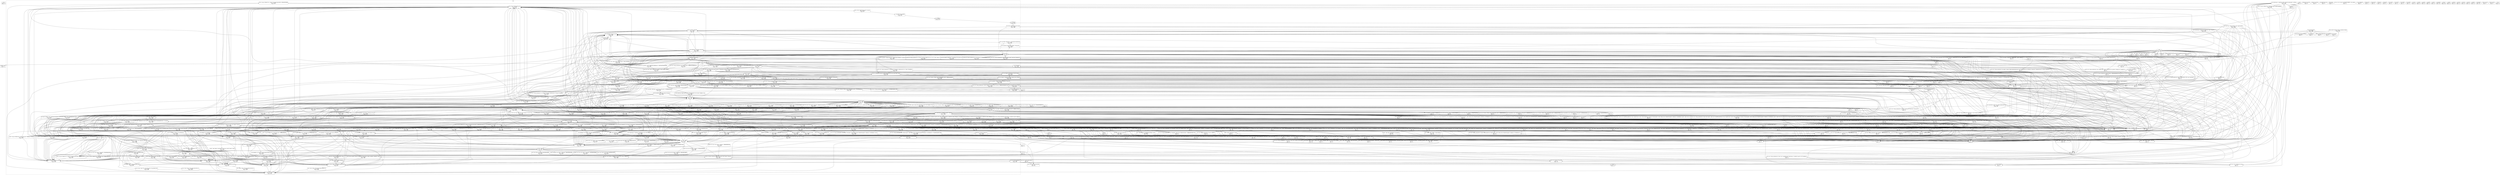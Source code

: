 digraph {
    node [fontname=monospace shape=box]
    0 [label="_init\nmax >= 0\nlocal = ?"]
    1 [label="alloc::raw_vec::RawVec<T,A>::reserve::do_reserve_and_handle::h394cb02fdf32d030\nmax >= 11408\nlocal = 72"]
    2 [label="alloc::raw_vec::RawVec<T,A>::reserve::do_reserve_and_handle::hd7f20f9375ff216d\nmax >= 11408\nlocal = 72"]
    3 [label="alloc::alloc::handle_alloc_error\nmax >= 11408\nlocal = 8"]
    4 [label="alloc::vec::Vec<T,A>::remove::assert_failed\nmax >= 11408\nlocal = 104"]
    5 [label="core::slice::<impl [T]>::copy_from_slice::len_mismatch_fail\nmax >= 11408\nlocal = 104"]
    6 [label="core::str::slice_error_fail\nmax >= 11408\nlocal = 8"]
    7 [label="core::option::expect_failed\nmax >= 11408\nlocal = 8"]
    8 [label="core::str::traits::str_index_overflow_fail\nmax >= 11408\nlocal = 56"]
    9 [label="core::slice::index::slice_start_index_len_fail\nmax >= 11408\nlocal = 8"]
    10 [label="core::panicking::panic_fmt\nmax >= 11408\nlocal = 40"]
    11 [label="core::panicking::panic\nmax >= 11408\nlocal = 72"]
    12 [label="core::panicking::panic_bounds_check\nmax >= 11408\nlocal = 104"]
    13 [label="core::panicking::panic_no_unwind\nmax >= 11408\nlocal = 88"]
    14 [label="core::result::unwrap_failed\nmax >= 11408\nlocal = 120"]
    15 [label="core::slice::index::slice_end_index_len_fail\nmax >= 11408\nlocal = 8"]
    16 [label="core::slice::index::slice_index_order_fail\nmax >= 11408\nlocal = 8"]
    17 [label="alloc::raw_vec::RawVec<T,A>::reserve::do_reserve_and_handle::h223ccd6844a1305a\nmax >= 11408\nlocal = 56"]
    18 [label="alloc::raw_vec::RawVec<T,A>::reserve::do_reserve_and_handle::h3585b25d42bc2d52\nmax >= 11408\nlocal = 72"]
    19 [label="alloc::raw_vec::RawVec<T,A>::reserve::do_reserve_and_handle::h409075affd509ffc\nmax >= 11408\nlocal = 72"]
    20 [label="core::slice::sort::heapsort\nmax >= 11408\nlocal = 24"]
    21 [label="core::slice::sort::break_patterns\nmax >= 11408\nlocal = 40"]
    22 [label="core::slice::sort::partial_insertion_sort\nmax >= 11408\nlocal = 72"]
    23 [label="std::sync::once::Once::call_inner\nmax >= 11408\nlocal = 152"]
    24 [label="std::panicking::try::cleanup\nmax >= 11408\nlocal = 24"]
    25 [label="std::process::abort\nmax >= 16\nlocal = 8"]
    26 [label="core::panicking::assert_failed::h5e0bb9ddde4cf738\nmax >= 11408\nlocal = 88"]
    27 [label="core::panicking::assert_failed::he999ef94c35d0487\nmax >= 11408\nlocal = 88"]
    28 [label="std::thread::ThreadId::new::exhausted\nmax >= 11408\nlocal = 56"]
    29 [label="std::sys::unix::locks::futex_mutex::Mutex::lock_contended\nmax >= 11408\nlocal = 40"]
    30 [label="std::sys::unix::locks::futex_rwlock::RwLock::read_contended\nmax >= 11408\nlocal = 72"]
    31 [label="std::sys::unix::locks::futex_rwlock::RwLock::wake_writer_or_readers\nmax >= 11408\nlocal = 8"]
    32 [label="_start\nmax >= 0\nlocal = ?"]
    33 [label="deregister_tm_clones\nmax >= 0\nlocal = ?"]
    34 [label="register_tm_clones\nmax >= 0\nlocal = ?"]
    35 [label="__do_global_dtors_aux\nmax >= 0\nlocal = ?"]
    36 [label="frame_dummy\nmax >= 0\nlocal = ?"]
    37 [label="std::sys_common::backtrace::__rust_begin_short_backtrace\nmax >= 11408\nlocal = 8"]
    38 [label="example::main\nmax = 0\nlocal = 0"]
    39 [label="main\nmax >= 11768\nlocal = 360"]
    40 [label="__rust_alloc\nmax >= 8\nlocal = 8"]
    41 [label="__rust_alloc_error_handler\nmax >= 11408\nlocal = 8"]
    42 [label="addr2line::path_push\nmax >= 11408\nlocal = 56"]
    43 [label="alloc::raw_vec::RawVec<T,A>::reserve_for_push::h59380e1b777fd9e0\nmax >= 11408\nlocal = 72"]
    44 [label="alloc::raw_vec::finish_grow::hbfeac41e8d12ce74\nmax >= 56\nlocal = 56"]
    45 [label="alloc::raw_vec::capacity_overflow\nmax >= 11408\nlocal = 56"]
    46 [label="alloc::raw_vec::finish_grow::h984b1a10430635f8\nmax >= 56\nlocal = 56"]
    47 [label="alloc::raw_vec::RawVec<T,A>::reserve_for_push::h1b2c0498b9b4b2fc\nmax >= 11408\nlocal = 72"]
    48 [label="alloc::raw_vec::RawVec<T,A>::shrink_to_fit\nmax >= 11408\nlocal = 72"]
    49 [label="<&[u8] as alloc::ffi::c_str::CString::new::SpecNewImpl>::spec_new_impl\nmax >= 11408\nlocal = 152"]
    50 [label="alloc::alloc::handle_alloc_error::rt_error\nmax >= 11408\nlocal = 8"]
    51 [label="__rg_oom\nmax >= 11408\nlocal = 8"]
    52 [label="alloc::string::String::from_utf8_lossy\nmax >= 11408\nlocal = 152"]
    53 [label="core::fmt::num::<impl core::fmt::LowerHex for u64>::fmt\nmax >= 11408\nlocal = 136"]
    54 [label="core::unicode::unicode_data::grapheme_extend::lookup\nmax >= 11408\nlocal = 8"]
    55 [label="<core::cell::BorrowMutError as core::fmt::Debug>::fmt\nmax >= 11408\nlocal = 0"]
    56 [label="core::str::slice_error_fail_rt\nmax >= 11408\nlocal = 216"]
    57 [label="<core::str::error::Utf8Error as core::fmt::Debug>::fmt\nmax >= 11408\nlocal = 40"]
    58 [label="<core::fmt::builders::PadAdapter as core::fmt::Write>::write_str\nmax >= 11408\nlocal = 168"]
    59 [label="core::fmt::builders::DebugStruct::field\nmax >= 11408\nlocal = 168"]
    60 [label="core::fmt::builders::DebugTuple::field\nmax >= 11408\nlocal = 152"]
    61 [label="core::fmt::builders::DebugList::entry\nmax >= 11408\nlocal = 152"]
    62 [label="core::fmt::Write::write_char::h2a73376b47d56f86\nmax >= 11408\nlocal = 8"]
    63 [label="core::fmt::Write::write_fmt::h1c93a218a75be6d7\nmax >= 11408\nlocal = 72"]
    64 [label="<&mut W as core::fmt::Write>::write_str::hf9a78e7c73666ee4\nmax >= 11408\nlocal = 0"]
    65 [label="<&mut W as core::fmt::Write>::write_char::h8ebc2b57b51c3ffd\nmax >= 11408\nlocal = 8"]
    66 [label="<&mut W as core::fmt::Write>::write_fmt::h8bfde646519fecaf\nmax >= 11408\nlocal = 72"]
    67 [label="core::str::converts::from_utf8\nmax = 24\nlocal = 24"]
    68 [label="<T as core::any::Any>::type_id::h2424ca1c1d8ac0a7\nmax = 0\nlocal = 0"]
    69 [label="<core::panic::panic_info::PanicInfo as core::fmt::Display>::fmt\nmax >= 11408\nlocal = 152"]
    70 [label="core::str::count::do_count_chars\nmax = 48\nlocal = 48"]
    71 [label="core::panicking::panic_str\nmax >= 11408\nlocal = 24"]
    72 [label="core::panicking::panic_display\nmax >= 11408\nlocal = 72"]
    73 [label="<core::num::error::ParseIntError as core::fmt::Debug>::fmt\nmax >= 11408\nlocal = 40"]
    74 [label="<&T as core::fmt::Debug>::fmt::h6d11a6c9f592c542\nmax >= 11408\nlocal = 0"]
    75 [label="<&T as core::fmt::Debug>::fmt::hbd1e613a1b739118\nmax >= 11408\nlocal = 56"]
    76 [label="core::slice::memchr::memchr_aligned\nmax >= 11408\nlocal = 24"]
    77 [label="core::fmt::num::imp::<impl core::fmt::Display for i32>::fmt\nmax >= 11408\nlocal = 56"]
    78 [label="core::fmt::num::imp::<impl core::fmt::Display for u32>::fmt\nmax >= 11408\nlocal = 40"]
    79 [label="core::fmt::num::imp::<impl core::fmt::Display for u64>::fmt\nmax >= 11408\nlocal = 40"]
    80 [label="core::fmt::num::imp::<impl core::fmt::Display for usize>::fmt\nmax >= 11408\nlocal = 40"]
    81 [label="<core::ops::range::Range<Idx> as core::fmt::Debug>::fmt\nmax >= 11408\nlocal = 152"]
    82 [label="core::slice::index::slice_start_index_len_fail_rt\nmax >= 11408\nlocal = 104"]
    83 [label="core::panicking::assert_failed_inner\nmax >= 11408\nlocal = 216"]
    84 [label="core::slice::index::slice_end_index_len_fail_rt\nmax >= 11408\nlocal = 104"]
    85 [label="core::slice::index::slice_index_order_fail_rt\nmax >= 11408\nlocal = 104"]
    86 [label="core::str::pattern::StrSearcher::new\nmax >= 11408\nlocal = 72"]
    87 [label="core::ops::function::FnOnce::call_once::h921e92af13b04d73\nmax = 0\nlocal = 0"]
    88 [label="core::fmt::write\nmax >= 11408\nlocal = 120"]
    89 [label="<core::fmt::Arguments as core::fmt::Display>::fmt\nmax >= 11408\nlocal = 56"]
    90 [label="core::fmt::Formatter::pad_integral\nmax >= 11408\nlocal = 88"]
    91 [label="core::fmt::Formatter::pad_integral::write_prefix\nmax >= 11408\nlocal = 40"]
    92 [label="core::fmt::Formatter::pad\nmax >= 11408\nlocal = 72"]
    93 [label="<&T as core::fmt::Debug>::fmt::he210668897342cb2\nmax >= 11408\nlocal = 0"]
    94 [label="<str as core::fmt::Debug>::fmt\nmax >= 11408\nlocal = 120"]
    95 [label="<char as core::fmt::Debug>::fmt\nmax >= 11408\nlocal = 56"]
    96 [label="<char as core::fmt::Display>::fmt\nmax >= 11408\nlocal = 8"]
    97 [label="<core::fmt::Error as core::fmt::Debug>::fmt\nmax >= 11408\nlocal = 0"]
    98 [label="<&T as core::fmt::Debug>::fmt::h723e1521794f4eea\nmax >= 11408\nlocal = 136"]
    99 [label="<&T as core::fmt::Display>::fmt::h07a2e0199bfdf1f3\nmax >= 11408\nlocal = 56"]
    100 [label="<&T as core::fmt::Display>::fmt::h70c4d75ef304ba83\nmax >= 11408\nlocal = 0"]
    101 [label="<core::str::lossy::Utf8Chunks as core::iter::traits::iterator::Iterator>::next\nmax = 16\nlocal = 16"]
    102 [label="core::unicode::printable::is_printable\nmax >= 11408\nlocal = 8"]
    103 [label="core::unicode::printable::check\nmax >= 11408\nlocal = 24"]
    104 [label="core::ptr::drop_in_place<gimli::read::abbrev::Abbreviation>\nmax >= 0\nlocal = 0"]
    105 [label="gimli::read::unit::allow_section_offset\nmax = 0\nlocal = 0"]
    106 [label="core::ptr::drop_in_place<alloc::collections::btree::mem::replace::PanicGuard>\nmax = 0\nlocal = 0"]
    107 [label="core::ptr::drop_in_place<alloc::boxed::Box<alloc::collections::btree::node::LeafNode<u64,gimli::read::abbrev::Abbreviation>>>\nmax >= 0\nlocal = 0"]
    108 [label="core::ptr::drop_in_place<(u64,gimli::read::abbrev::Abbreviation)>\nmax >= 0\nlocal = 0"]
    109 [label="alloc::raw_vec::RawVec<T,A>::reserve_for_push::h19a57eef69d9fa50\nmax >= 11408\nlocal = 72"]
    110 [label="<gimli::read::abbrev::Attributes as core::ops::deref::Deref>::deref\nmax >= 11408\nlocal = 8"]
    111 [label="miniz_oxide::inflate::core::decompress\nmax >= 11408\nlocal = 280"]
    112 [label="miniz_oxide::inflate::core::apply_match\nmax >= 11408\nlocal = 8"]
    113 [label="miniz_oxide::inflate::core::transfer\nmax >= 11408\nlocal = 24"]
    114 [label="miniz_oxide::inflate::core::init_tree\nmax >= 11408\nlocal = 264"]
    115 [label="panic_unwind::real_imp::panic::exception_cleanup\nmax >= 11416\nlocal = 8"]
    116 [label="core::ptr::drop_in_place<panic_unwind::real_imp::Exception>\nmax >= 11408\nlocal = 24"]
    117 [label="core::ptr::drop_in_place<alloc::boxed::Box<panic_unwind::real_imp::Exception>>\nmax >= 11408\nlocal = 24"]
    118 [label="alloc::alloc::box_free\nmax >= 0\nlocal = 0"]
    119 [label="rustc_demangle::v0::Printer::print_path\nmax >= 11408\nlocal = 152"]
    120 [label="rustc_demangle::v0::Printer::print_backref::hbb046a03bead0012\nmax >= 11408\nlocal = 56"]
    121 [label="rustc_demangle::v0::Printer::print_sep_list::hcbffbb686e76c091\nmax >= 11408\nlocal = 40"]
    122 [label="rustc_demangle::v0::Parser::integer_62\nmax = 8\nlocal = 8"]
    123 [label="rustc_demangle::v0::Printer::skipping_printing\nmax >= 11408\nlocal = 24"]
    124 [label="rustc_demangle::v0::Printer::print_type\nmax >= 11408\nlocal = 56"]
    125 [label="rustc_demangle::v0::Parser::namespace\nmax = 0\nlocal = 0"]
    126 [label="rustc_demangle::v0::Parser::disambiguator\nmax = 32\nlocal = 24"]
    127 [label="rustc_demangle::v0::Parser::ident\nmax >= 11408\nlocal = 8"]
    128 [label="<rustc_demangle::v0::Ident as core::fmt::Display>::fmt\nmax >= 11408\nlocal = 632"]
    129 [label="rustc_demangle::v0::Printer::in_binder::hcddcafea44215b64\nmax >= 11408\nlocal = 56"]
    130 [label="rustc_demangle::v0::Printer::print_backref::h5f49caf4b278f3c7\nmax >= 11408\nlocal = 56"]
    131 [label="rustc_demangle::v0::Printer::in_binder::h2a3740505ecf9bff\nmax >= 11408\nlocal = 56"]
    132 [label="rustc_demangle::v0::Printer::eat\nmax = 0\nlocal = 0"]
    133 [label="rustc_demangle::v0::Printer::print_lifetime_from_index\nmax >= 11408\nlocal = 88"]
    134 [label="rustc_demangle::v0::Printer::print_sep_list::hdc5e531cda639f23\nmax >= 11408\nlocal = 40"]
    135 [label="rustc_demangle::v0::Printer::print_const\nmax >= 11408\nlocal = 56"]
    136 [label="rustc_demangle::v0::Printer::print_const_uint\nmax >= 11408\nlocal = 88"]
    137 [label="rustc_demangle::v0::Printer::print_backref::hf1b765b612483f48\nmax >= 11408\nlocal = 56"]
    138 [label="rustc_demangle::v0::Parser::next\nmax = 0\nlocal = 0"]
    139 [label="rustc_demangle::v0::Printer::print_sep_list::hdc8deeb03a945e73\nmax >= 11408\nlocal = 120"]
    140 [label="rustc_demangle::v0::Printer::print_sep_list::hb66dfadbf5f2741f\nmax >= 11408\nlocal = 40"]
    141 [label="rustc_demangle::v0::Printer::print_sep_list::h06abe7e90aafa25c\nmax >= 11408\nlocal = 40"]
    142 [label="rustc_demangle::v0::Printer::print_const_str_literal\nmax >= 11408\nlocal = 120"]
    143 [label="rustc_demangle::v0::Parser::hex_nibbles\nmax >= 11408\nlocal = 8"]
    144 [label="rustc_demangle::v0::HexNibbles::try_parse_uint\nmax >= 11408\nlocal = 232"]
    145 [label="rustc_demangle::v0::Printer::print_quoted_escaped_chars\nmax >= 11408\nlocal = 72"]
    146 [label="<core::iter::sources::from_fn::FromFn<F> as core::iter::traits::iterator::Iterator>::next\nmax >= 11408\nlocal = 168"]
    147 [label="core::str::count::count_chars\nmax = 48\nlocal = 0"]
    148 [label="rustc_demangle::v0::Printer::print_dyn_trait\nmax >= 11408\nlocal = 120"]
    149 [label="rustc_demangle::v0::Printer::print_path_maybe_open_generics\nmax >= 11408\nlocal = 72"]
    150 [label="rustc_demangle::v0::Printer::print_generic_arg\nmax >= 11408\nlocal = 40"]
    151 [label="rustc_demangle::v0::Printer::print_type::{{closure}}\nmax >= 11408\nlocal = 200"]
    152 [label="core::str::iter::SplitInternal<P>::next\nmax >= 11408\nlocal = 72"]
    153 [label="<() as core::fmt::Debug>::fmt\nmax >= 11408\nlocal = 0"]
    154 [label="<&T as core::fmt::Display>::fmt::h6c9ffb68c845066c\nmax >= 11408\nlocal = 168"]
    155 [label="<rustc_demangle::SizeLimitExhausted as core::fmt::Debug>::fmt\nmax >= 11408\nlocal = 0"]
    156 [label="<&mut W as core::fmt::Write>::write_str::hf2728d6eb71fc02a\nmax >= 11408\nlocal = 0"]
    157 [label="<&mut W as core::fmt::Write>::write_char::hed94c469c22db8f3\nmax >= 11408\nlocal = 8"]
    158 [label="<&mut W as core::fmt::Write>::write_fmt::hb9c70fc3c5cb20ba\nmax >= 11408\nlocal = 72"]
    159 [label="<&mut T as core::fmt::Debug>::fmt\nmax >= 11408\nlocal = 72"]
    160 [label="alloc::raw_vec::RawVec<T,A>::allocate_in\nmax >= 11408\nlocal = 24"]
    161 [label="alloc::raw_vec::finish_grow::h64c1945bcc394a1d\nmax >= 56\nlocal = 56"]
    162 [label="alloc::raw_vec::RawVec<T,A>::reserve_for_push::h00c99c7f6168b81b\nmax >= 11408\nlocal = 72"]
    163 [label="alloc::raw_vec::RawVec<T,A>::reserve_for_push::h037b07d690cc3a45\nmax >= 11408\nlocal = 72"]
    164 [label="alloc::raw_vec::RawVec<T,A>::reserve_for_push::h10a66f993fb8b350\nmax >= 11408\nlocal = 72"]
    165 [label="alloc::raw_vec::RawVec<T,A>::reserve_for_push::h25fb30738b90b7fc\nmax >= 11408\nlocal = 72"]
    166 [label="alloc::raw_vec::RawVec<T,A>::reserve_for_push::h3fe83ec05e38229e\nmax >= 11408\nlocal = 72"]
    167 [label="alloc::raw_vec::RawVec<T,A>::reserve_for_push::h4bfa153422fa7061\nmax >= 11408\nlocal = 72"]
    168 [label="alloc::raw_vec::RawVec<T,A>::reserve_for_push::h6119ff5902ebe31e\nmax >= 11408\nlocal = 72"]
    169 [label="alloc::raw_vec::RawVec<T,A>::reserve_for_push::h73fc64c7c51b81d4\nmax >= 11408\nlocal = 72"]
    170 [label="alloc::raw_vec::RawVec<T,A>::reserve_for_push::h77b1309dc4c20f97\nmax >= 11408\nlocal = 72"]
    171 [label="alloc::raw_vec::RawVec<T,A>::reserve_for_push::h8aa8acaced7ce571\nmax >= 11408\nlocal = 72"]
    172 [label="alloc::raw_vec::RawVec<T,A>::reserve_for_push::h90ebf514e8398b7b\nmax >= 11480\nlocal = 72"]
    173 [label="<&T as core::fmt::Debug>::fmt::h81962afa8022abec\nmax >= 11408\nlocal = 0"]
    174 [label="<&T as core::fmt::Display>::fmt::hcc2f25a3c5134d86\nmax >= 11408\nlocal = 104"]
    175 [label="std::io::stdio::cleanup\nmax >= 11408\nlocal = 72"]
    176 [label="core::ptr::drop_in_place<std::sys_common::remutex::ReentrantMutexGuard<core::cell::RefCell<std::io::buffered::linewriter::LineWriter<std::io::stdio::StdoutRaw>>>>\nmax >= 0\nlocal = 0"]
    177 [label="core::ptr::drop_in_place<std::io::buffered::linewriter::LineWriter<std::io::stdio::StdoutRaw>>\nmax >= 11408\nlocal = 24"]
    178 [label="std::sys_common::thread_local_dtor::register_dtor_fallback\nmax >= 11408\nlocal = 24"]
    179 [label="std::sys_common::thread_local_dtor::register_dtor_fallback::run_dtors\nmax >= 11408\nlocal = 56"]
    180 [label="std::personality::dwarf::eh::read_encoded_pointer\nmax >= 11448\nlocal = 40"]
    181 [label="std::sys::unix::os_str::Slice::to_owned\nmax >= 11408\nlocal = 56"]
    182 [label="std::backtrace_rs::symbolize::gimli::stash::Stash::allocate\nmax >= 11408\nlocal = 56"]
    183 [label="<&T as core::fmt::Debug>::fmt::h2411b1534a352be8\nmax >= 11408\nlocal = 136"]
    184 [label="<&T as core::fmt::Debug>::fmt::h26e4735838ea4478\nmax >= 11408\nlocal = 136"]
    185 [label="<&T as core::fmt::Debug>::fmt::h4e0da01c046c7627\nmax >= 11408\nlocal = 0"]
    186 [label="<&T as core::fmt::Debug>::fmt::hcdd9dc82511c43ff\nmax >= 11408\nlocal = 0"]
    187 [label="<&T as core::fmt::Display>::fmt::hd43db684490960b4\nmax >= 11408\nlocal = 0"]
    188 [label="gimli::read::aranges::DebugAranges<R>::header\nmax = 144\nlocal = 24"]
    189 [label="gimli::read::aranges::ArangeHeader<R,Offset>::parse\nmax = 120\nlocal = 88"]
    190 [label="gimli::read::aranges::ArangeEntryIter<R>::next\nmax = 104\nlocal = 88"]
    191 [label="std::path::Components::as_path\nmax >= 11408\nlocal = 200"]
    192 [label="std::path::Components::include_cur_dir\nmax >= 11408\nlocal = 8"]
    193 [label="std::path::Components::parse_next_component_back\nmax >= 11408\nlocal = 40"]
    194 [label="<std::path::Components as core::iter::traits::iterator::Iterator>::next\nmax >= 11408\nlocal = 72"]
    195 [label="<std::path::Components as core::iter::traits::double_ended::DoubleEndedIterator>::next_back\nmax >= 11408\nlocal = 216"]
    196 [label="std::path::PathBuf::push::h31f8c94c67a0c8a8\nmax >= 11408\nlocal = 8"]
    197 [label="std::path::PathBuf::push::ha9aa88dd36410cc1\nmax >= 11408\nlocal = 8"]
    198 [label="std::path::PathBuf::push::hacd5922125d3d082\nmax >= 11408\nlocal = 40"]
    199 [label="std::path::Path::parent\nmax >= 11408\nlocal = 120"]
    200 [label="std::path::Path::_strip_prefix\nmax >= 11408\nlocal = 392"]
    201 [label="std::path::Path::is_file\nmax >= 11408\nlocal = 200"]
    202 [label="alloc::alloc::box_free::h22fc00b9551bb530.1181\nmax >= 0\nlocal = 0"]
    203 [label="std::path::Path::is_dir\nmax >= 11408\nlocal = 200"]
    204 [label="<std::path::StripPrefixError as core::fmt::Debug>::fmt\nmax >= 11408\nlocal = 56"]
    205 [label="<T as core::any::Any>::type_id::hff8105ff9432f9a9\nmax = 0\nlocal = 0"]
    206 [label="<*mut T as core::fmt::Debug>::fmt\nmax >= 11408\nlocal = 168"]
    207 [label="core::iter::traits::iterator::Iterator::eq\nmax >= 11408\nlocal = 328"]
    208 [label="core::slice::sort::recurse\nmax >= 11408\nlocal = 456"]
    209 [label="core::ptr::drop_in_place<core::slice::sort::CopyOnDrop<std::backtrace_rs::symbolize::gimli::elf::ParsedSym>>\nmax = 0\nlocal = 0"]
    210 [label="alloc::sync::Arc<T>::drop_slow::h4e67d44110e84771\nmax >= 0\nlocal = 0"]
    211 [label="alloc::sync::Arc<T>::drop_slow::h6d045d3a1e007a93\nmax >= 8\nlocal = 8"]
    212 [label="alloc::sync::Arc<T>::drop_slow::ha3a773a8d5e04e9b\nmax >= 8\nlocal = 8"]
    213 [label="alloc::sync::Arc<T>::drop_slow::hf3b6ece6c0d921c5\nmax >= 8\nlocal = 8"]
    214 [label="core::ptr::drop_in_place<gimli::read::abbrev::Attributes>\nmax >= 0\nlocal = 0"]
    215 [label="core::ptr::drop_in_place<gimli::read::abbrev::Abbreviations>\nmax >= 11408\nlocal = 40"]
    216 [label="core::ops::function::FnOnce::call_once{{vtable.shim}}::hfcece74da4718798\nmax >= 11408\nlocal = 0"]
    217 [label="std::sys_common::backtrace::_print_fmt::{{closure}}::h0d8555c7270b4370\nmax >= 11408\nlocal = 184"]
    218 [label="core::ptr::drop_in_place<std::backtrace_rs::print::BacktraceFrameFmt>\nmax = 0\nlocal = 0"]
    219 [label="core::ptr::drop_in_place<alloc::vec::Vec<addr2line::UnitRange>>\nmax >= 0\nlocal = 0"]
    220 [label="core::ptr::drop_in_place<alloc::vec::Vec<addr2line::LineSequence>>\nmax >= 40\nlocal = 40"]
    221 [label="core::ptr::drop_in_place<alloc::vec::Vec<(gimli::common::DebugInfoOffset,gimli::common::DebugArangesOffset)>>\nmax >= 0\nlocal = 0"]
    222 [label="core::option::Option<&T>::cloned\nmax = 0\nlocal = 0"]
    223 [label="<std::thread::local::AccessError as core::fmt::Debug>::fmt\nmax >= 11408\nlocal = 0"]
    224 [label="core::ptr::drop_in_place<core::cell::RefMut<core::option::Option<std::sys_common::thread_info::ThreadInfo>>>\nmax = 0\nlocal = 0"]
    225 [label="core::ptr::drop_in_place<std::thread::Thread>::h02dbacbbd5d41b0b.1233\nmax >= 8\nlocal = 0"]
    226 [label="core::ptr::drop_in_place<std::sys_common::thread_info::set::{{closure}}>\nmax >= 8\nlocal = 0"]
    227 [label="core::ptr::drop_in_place<std::io::error::Error>::h3f4608bbf482ab18.1235\nmax >= 11408\nlocal = 24"]
    228 [label="std::alloc::default_alloc_error_hook\nmax >= 11408\nlocal = 104"]
    229 [label="rust_oom\nmax >= 11408\nlocal = 8"]
    230 [label="std::sys_common::backtrace::_print_fmt::{{closure}}::{{closure}}\nmax >= 11408\nlocal = 232"]
    231 [label="core::str::pattern::Pattern::is_contained_in\nmax >= 11408\nlocal = 184"]
    232 [label="std::backtrace_rs::symbolize::SymbolName::new\nmax >= 11408\nlocal = 216"]
    233 [label="std::sys::unix::stack_overflow::imp::signal_handler\nmax >= 11664\nlocal = 248"]
    234 [label="core::ptr::drop_in_place<core::result::Result<(),std::io::error::Error>>::h8830e14c61b19a55.1270\nmax >= 11408\nlocal = 24"]
    235 [label="<std::backtrace_rs::symbolize::SymbolName as core::fmt::Display>::fmt\nmax >= 11408\nlocal = 152"]
    236 [label="gimli::read::rnglists::RangeLists<R>::get_offset\nmax = 80\nlocal = 56"]
    237 [label="gimli::read::rnglists::RngListIter<R>::next\nmax = 144\nlocal = 104"]
    238 [label="core::ptr::drop_in_place<std::sys_common::rwlock::StaticRwLockReadGuard>\nmax >= 11408\nlocal = 0"]
    239 [label="std::env::_var_os\nmax >= 11408\nlocal = 88"]
    240 [label="core::ptr::drop_in_place<alloc::ffi::c_str::CString>\nmax >= 0\nlocal = 0"]
    241 [label="core::ptr::drop_in_place<std::sync::once::Waiter>\nmax >= 8\nlocal = 0"]
    242 [label="core::ptr::drop_in_place<std::sync::once::WaiterQueue>\nmax >= 11408\nlocal = 0"]
    243 [label="<std::sync::once::WaiterQueue as core::ops::drop::Drop>::drop\nmax >= 11408\nlocal = 88"]
    244 [label="core::ops::function::FnOnce::call_once{{vtable.shim}}::hb8b9cb6c299d3f14\nmax >= 11408\nlocal = 40"]
    245 [label="std::sync::once::Once::call_once::{{closure}}\nmax >= 11408\nlocal = 40"]
    246 [label="core::ops::function::FnOnce::call_once{{vtable.shim}}::hfaf1b9aedee9d68f\nmax >= 11408\nlocal = 8"]
    247 [label="std::sync::once::Once::call_once_force::{{closure}}\nmax >= 11408\nlocal = 8"]
    248 [label="std::sys::unix::fs::try_statx\nmax >= 296\nlocal = 296"]
    249 [label="std::sys::unix::os::error_string\nmax >= 11408\nlocal = 232"]
    250 [label="std::backtrace_rs::backtrace::libunwind::trace::trace_fn\nmax >= 11448\nlocal = 40"]
    251 [label="<&T as core::fmt::Debug>::fmt::h42b1974a0260060f\nmax >= 11408\nlocal = 0"]
    252 [label="<std::io::error::ErrorKind as core::fmt::Debug>::fmt\nmax >= 11408\nlocal = 0"]
    253 [label="gimli::read::dwarf::Dwarf<R>::attr_string\nmax = 80\nlocal = 56"]
    254 [label="core::ptr::drop_in_place<alloc::sync::ArcInner<gimli::read::dwarf::Dwarf<gimli::read::endian_slice::EndianSlice<gimli::endianity::LittleEndian>>>>\nmax >= 8\nlocal = 0"]
    255 [label="object::read::util::StringTable<R>::get\nmax = 0\nlocal = 0"]
    256 [label="addr2line::ResUnit<R>::render_file\nmax >= 11408\nlocal = 168"]
    257 [label="core::ptr::drop_in_place<alloc::borrow::Cow<str>>\nmax >= 0\nlocal = 0"]
    258 [label="addr2line::ResDwarf<R>::parse\nmax >= 11408\nlocal = 3608"]
    259 [label="core::ptr::drop_in_place<alloc::raw_vec::RawVec<addr2line::ResUnit<gimli::read::endian_slice::EndianSlice<gimli::endianity::LittleEndian>>>>\nmax >= 0\nlocal = 0"]
    260 [label="core::ptr::drop_in_place<core::option::Option<gimli::read::line::IncompleteLineProgram<gimli::read::endian_slice::EndianSlice<gimli::endianity::LittleEndian>,usize>>>\nmax >= 8\nlocal = 8"]
    261 [label="core::ptr::drop_in_place<gimli::read::dwarf::Unit<gimli::read::endian_slice::EndianSlice<gimli::endianity::LittleEndian>,usize>>\nmax >= 11408\nlocal = 40"]
    262 [label="core::ptr::drop_in_place<addr2line::lazy::LazyCell<core::result::Result<addr2line::Lines,gimli::read::Error>>>\nmax >= 40\nlocal = 40"]
    263 [label="core::ptr::drop_in_place<addr2line::ResUnit<gimli::read::endian_slice::EndianSlice<gimli::endianity::LittleEndian>>>\nmax >= 11408\nlocal = 24"]
    264 [label="core::ptr::drop_in_place<alloc::vec::Vec<addr2line::ResUnit<gimli::read::endian_slice::EndianSlice<gimli::endianity::LittleEndian>>>>\nmax >= 11408\nlocal = 40"]
    265 [label="core::ptr::drop_in_place<alloc::sync::Arc<gimli::read::dwarf::Dwarf<gimli::read::endian_slice::EndianSlice<gimli::endianity::LittleEndian>>>>\nmax >= 8\nlocal = 0"]
    266 [label="core::ptr::drop_in_place<addr2line::lazy::LazyCell<core::result::Result<addr2line::function::Functions<gimli::read::endian_slice::EndianSlice<gimli::endianity::LittleEndian>>,gimli::read::Error>>>\nmax >= 40\nlocal = 40"]
    267 [label="std::io::Write::write_fmt\nmax >= 11408\nlocal = 88"]
    268 [label="core::ptr::drop_in_place<std::io::Write::write_fmt::Adapter<std::sys::unix::stdio::Stderr>>\nmax >= 11408\nlocal = 24"]
    269 [label="core::ops::function::FnOnce::call_once::h9b07106785b02cdd\nmax >= 11408\nlocal = 8"]
    270 [label="std::rt::lang_start_internal::{{closure}}::h717e84234b5f4e1d\nmax >= 11408\nlocal = 120"]
    271 [label="std::rt::lang_start_internal::{{closure}}::h87fd4c18cc1bc773\nmax >= 11408\nlocal = 120"]
    272 [label="<std::io::error::Error as core::fmt::Debug>::fmt\nmax >= 11408\nlocal = 72"]
    273 [label="<std::io::error::Error as core::fmt::Display>::fmt\nmax >= 11408\nlocal = 136"]
    274 [label="<alloc::string::String as core::fmt::Display>::fmt\nmax >= 11408\nlocal = 0"]
    275 [label="std::io::Write::write_all\nmax >= 11408\nlocal = 56"]
    276 [label="std::backtrace_rs::symbolize::gimli::libs_dl_iterate_phdr::callback\nmax >= 11632\nlocal = 152"]
    277 [label="core::ptr::drop_in_place<std::backtrace_rs::symbolize::gimli::Library>\nmax >= 8\nlocal = 8"]
    278 [label="rust_eh_personality\nmax >= 11648\nlocal = 200"]
    279 [label="core::ops::function::FnOnce::call_once{{vtable.shim}}::h435b84419deec5a1\nmax >= 0\nlocal = 0"]
    280 [label="std::personality::gcc::find_eh_action::{{closure}}::h29bd2961542c7471\nmax >= 0\nlocal = 0"]
    281 [label="core::ops::function::FnOnce::call_once{{vtable.shim}}::h49d5e64d71f96415\nmax >= 0\nlocal = 0"]
    282 [label="std::personality::gcc::find_eh_action::{{closure}}::h45f581924392fdb7\nmax >= 0\nlocal = 0"]
    283 [label="<&mut W as core::fmt::Write>::write_str::h8f3ce0cdfe99b109\nmax >= 11408\nlocal = 40"]
    284 [label="<&mut W as core::fmt::Write>::write_char::h6a5c964baebc6e3e\nmax >= 11408\nlocal = 40"]
    285 [label="<&mut W as core::fmt::Write>::write_fmt::hd0ba64471e7bc993\nmax >= 11408\nlocal = 72"]
    286 [label="<std::io::buffered::bufwriter::BufWriter<W> as core::ops::drop::Drop>::drop\nmax >= 11408\nlocal = 72"]
    287 [label="core::ptr::drop_in_place<std::io::buffered::bufwriter::BufWriter<W>::flush_buf::BufGuard>\nmax >= 11408\nlocal = 24"]
    288 [label="std::sys::unix::decode_error_kind\nmax = 0\nlocal = 0"]
    289 [label="alloc::collections::btree::map::BTreeMap<K,V,A>::get\nmax = 8\nlocal = 8"]
    290 [label="gimli::read::addr::DebugAddr<R>::get_address\nmax = 40\nlocal = 24"]
    291 [label="<alloc::collections::btree::map::BTreeMap<K,V,A> as core::ops::drop::Drop>::drop\nmax >= 11408\nlocal = 72"]
    292 [label="core::ptr::drop_in_place<alloc::string::String>::h46c03318b34e19c9.1668\nmax >= 0\nlocal = 0"]
    293 [label="<alloc::string::String as core::fmt::Debug>::fmt\nmax >= 11408\nlocal = 0"]
    294 [label="core::fmt::num::<impl core::fmt::Debug for i32>::fmt::h1f76329c4669dd9b.1681\nmax >= 11408\nlocal = 136"]
    295 [label="__rust_drop_panic\nmax >= 11408\nlocal = 136"]
    296 [label="std::sys::unix::abort_internal\nmax >= 8\nlocal = 8"]
    297 [label="__rust_foreign_exception\nmax >= 11408\nlocal = 136"]
    298 [label="std::panicking::default_hook::{{closure}}\nmax >= 11408\nlocal = 152"]
    299 [label="rust_begin_unwind\nmax >= 11408\nlocal = 24"]
    300 [label="<std::panicking::begin_panic_handler::PanicPayload as core::panic::BoxMeUp>::take_box\nmax >= 11408\nlocal = 104"]
    301 [label="<T as core::any::Any>::type_id::hbea4d19e78525a4c\nmax = 0\nlocal = 0"]
    302 [label="<std::panicking::begin_panic_handler::PanicPayload as core::panic::BoxMeUp>::get\nmax >= 11408\nlocal = 88"]
    303 [label="<std::panicking::begin_panic_handler::StrPanicPayload as core::panic::BoxMeUp>::take_box\nmax >= 11408\nlocal = 24"]
    304 [label="<std::panicking::begin_panic_handler::StrPanicPayload as core::panic::BoxMeUp>::get\nmax = 0\nlocal = 0"]
    305 [label="std::panicking::rust_panic_with_hook\nmax >= 11408\nlocal = 216"]
    306 [label="core::ptr::drop_in_place<std::sys_common::rwlock::StaticRwLockReadGuard>::h1d52fbc66787a580.1706\nmax >= 11408\nlocal = 0"]
    307 [label="rust_panic\nmax >= 11408\nlocal = 200"]
    308 [label="gimli::read::reader::Reader::read_address\nmax = 16\nlocal = 16"]
    309 [label="gimli::read::reader::Reader::read_uleb128\nmax = 24\nlocal = 24"]
    310 [label="gimli::read::reader::Reader::read_sized_offset\nmax = 32\nlocal = 32"]
    311 [label="gimli::read::reader::Reader::read_initial_length\nmax = 32\nlocal = 32"]
    312 [label="gimli::read::reader::Reader::read_word\nmax = 24\nlocal = 24"]
    313 [label="core::ptr::drop_in_place<alloc::vec::Vec<&addr2line::function::InlinedFunction<gimli::read::endian_slice::EndianSlice<gimli::endianity::LittleEndian>>>>\nmax >= 0\nlocal = 0"]
    314 [label="addr2line::function::Function<R>::parse_children\nmax >= 11408\nlocal = 440"]
    315 [label="addr2line::function::name_attr\nmax >= 11408\nlocal = 24"]
    316 [label="core::ptr::drop_in_place<alloc::boxed::Box<[addr2line::function::InlinedFunction<gimli::read::endian_slice::EndianSlice<gimli::endianity::LittleEndian>>]>>\nmax >= 0\nlocal = 0"]
    317 [label="core::ptr::drop_in_place<alloc::vec::Vec<addr2line::function::InlinedFunction<gimli::read::endian_slice::EndianSlice<gimli::endianity::LittleEndian>>>>\nmax >= 0\nlocal = 0"]
    318 [label="addr2line::function::name_entry\nmax >= 11408\nlocal = 232"]
    319 [label="core::ptr::drop_in_place<(gimli::read::unit::UnitOffset,addr2line::lazy::LazyCell<core::result::Result<addr2line::function::Function<gimli::read::endian_slice::EndianSlice<gimli::endianity::LittleEndian>>,gimli::read::Error>>)>\nmax >= 8\nlocal = 8"]
    320 [label="core::ptr::drop_in_place<alloc::boxed::Box<[(gimli::read::unit::UnitOffset,addr2line::lazy::LazyCell<core::result::Result<addr2line::function::Function<gimli::read::endian_slice::EndianSlice<gimli::endianity::LittleEndian>>,gimli::read::Error>>)]>>\nmax >= 40\nlocal = 40"]
    321 [label="core::ptr::drop_in_place<alloc::vec::Vec<(gimli::read::unit::UnitOffset,addr2line::lazy::LazyCell<core::result::Result<addr2line::function::Function<gimli::read::endian_slice::EndianSlice<gimli::endianity::LittleEndian>>,gimli::read::Error>>)>>\nmax >= 40\nlocal = 40"]
    322 [label="core::ptr::drop_in_place<std::io::error::Error>::h3f4608bbf482ab18.1804\nmax >= 11408\nlocal = 24"]
    323 [label="gimli::read::unit::parse_attribute\nmax = 120\nlocal = 88"]
    324 [label="gimli::read::reader::Reader::read_u64\nmax = 16\nlocal = 16"]
    325 [label="gimli::read::reader::Reader::read_u32\nmax = 0\nlocal = 0"]
    326 [label="gimli::read::unit::Attribute<R>::value\nmax = 24\nlocal = 24"]
    327 [label="gimli::read::unit::AttributeValue<R,Offset>::u8_value\nmax = 0\nlocal = 0"]
    328 [label="gimli::read::unit::AttributeValue<R,Offset>::udata_value\nmax = 0\nlocal = 0"]
    329 [label="gimli::read::unit::AttributeValue<R,Offset>::u16_value\nmax = 0\nlocal = 0"]
    330 [label="gimli::read::unit::parse_type_signature\nmax = 24\nlocal = 24"]
    331 [label="gimli::read::unit::parse_dwo_id\nmax = 32\nlocal = 32"]
    332 [label="std::backtrace_rs::symbolize::gimli::elf::Object::parse\nmax >= 11408\nlocal = 232"]
    333 [label="object::read::elf::section::SectionTable<Elf,R>::symbols\nmax = 88\nlocal = 88"]
    334 [label="std::backtrace_rs::symbolize::gimli::elf::Object::section\nmax >= 11408\nlocal = 11112"]
    335 [label="std::backtrace_rs::symbolize::gimli::elf::decompress_zlib\nmax >= 11408\nlocal = 11064"]
    336 [label="std::backtrace_rs::symbolize::gimli::elf::Object::build_id\nmax >= 56\nlocal = 56"]
    337 [label="core::ptr::drop_in_place<std::path::PathBuf>::h2e72bcd04f38f5c8.1887\nmax >= 0\nlocal = 0"]
    338 [label="std::backtrace_rs::symbolize::gimli::elf::locate_build_id\nmax >= 11408\nlocal = 88"]
    339 [label="gimli::read::line::FileEntryFormat::parse\nmax >= 11408\nlocal = 120"]
    340 [label="core::ptr::drop_in_place<alloc::vec::Vec<gimli::read::unit::AttributeValue<gimli::read::endian_slice::EndianSlice<gimli::endianity::LittleEndian>,usize>>>::hdafdceb29b6dc468.1908\nmax >= 0\nlocal = 0"]
    341 [label="gimli::read::line::parse_attribute\nmax = 80\nlocal = 56"]
    342 [label="core::ptr::drop_in_place<alloc::vec::Vec<gimli::read::line::FileEntry<gimli::read::endian_slice::EndianSlice<gimli::endianity::LittleEndian>,usize>>>::h0cc334b5ec4a0356.1910\nmax >= 0\nlocal = 0"]
    343 [label="core::ptr::drop_in_place<alloc::vec::Vec<gimli::read::line::FileEntryFormat>>::hb8b812e02af145e3.1913\nmax >= 0\nlocal = 0"]
    344 [label="object::read::elf::section::SectionHeader::data_as_array\nmax = 0\nlocal = 0"]
    345 [label="std::sys_common::thread_local_key::StaticKey::lazy_init\nmax >= 11408\nlocal = 136"]
    346 [label="std::backtrace_rs::print::BacktraceFrameFmt::print_raw_with_column\nmax >= 11408\nlocal = 328"]
    347 [label="std::sys::unix::futex::futex_wait\nmax >= 11408\nlocal = 88"]
    348 [label="core::fmt::Write::write_char::h46f00284c9ffa32f\nmax >= 11408\nlocal = 8"]
    349 [label="<std::io::Write::write_fmt::Adapter<T> as core::fmt::Write>::write_str\nmax >= 11408\nlocal = 40"]
    350 [label="core::fmt::Write::write_fmt::h6bc37d97de87523c\nmax >= 11408\nlocal = 72"]
    351 [label="core::ptr::drop_in_place<&mut std::io::Write::write_fmt::Adapter<std::sys::unix::stdio::Stderr>>\nmax = 0\nlocal = 0"]
    352 [label="<&mut W as core::fmt::Write>::write_str::h809be505d06144ea\nmax >= 11408\nlocal = 0"]
    353 [label="<&mut W as core::fmt::Write>::write_char::hebf94ad2b7b4e06b\nmax >= 11408\nlocal = 8"]
    354 [label="<&mut W as core::fmt::Write>::write_fmt::h048fd0f7709b8323\nmax >= 11408\nlocal = 72"]
    355 [label="alloc::vec::Vec<T,A>::shrink_to_fit\nmax >= 11408\nlocal = 24"]
    356 [label="core::ptr::drop_in_place<alloc::vec::Vec<(gimli::read::unit::UnitOffset,addr2line::lazy::LazyCell<core::result::Result<addr2line::function::Function<gimli::read::endian_slice::EndianSlice<gimli::endianity::LittleEndian>>,gimli::read::Error>>)>>::h9f60208ec1646a87.2043\nmax >= 40\nlocal = 40"]
    357 [label="core::ptr::drop_in_place<alloc::vec::Vec<addr2line::LineSequence>>::hcfc468465940efa7.2053\nmax >= 40\nlocal = 40"]
    358 [label="core::ptr::drop_in_place<alloc::vec::Vec<alloc::string::String>>\nmax >= 40\nlocal = 40"]
    359 [label="core::ptr::drop_in_place<(usize,std::backtrace_rs::symbolize::gimli::Mapping)>\nmax >= 11408\nlocal = 40"]
    360 [label="core::ptr::drop_in_place<addr2line::ResDwarf<gimli::read::endian_slice::EndianSlice<gimli::endianity::LittleEndian>>>\nmax >= 11408\nlocal = 56"]
    361 [label="core::ptr::drop_in_place<std::backtrace_rs::symbolize::gimli::elf::Object>\nmax >= 0\nlocal = 0"]
    362 [label="core::ptr::drop_in_place<std::backtrace_rs::symbolize::gimli::mmap::Mmap>::hff6478cf1ae6e56f.2062\nmax >= 0\nlocal = 0"]
    363 [label="core::ptr::drop_in_place<std::backtrace_rs::symbolize::gimli::stash::Stash>\nmax >= 40\nlocal = 40"]
    364 [label="core::ptr::drop_in_place<addr2line::ResUnit<gimli::read::endian_slice::EndianSlice<gimli::endianity::LittleEndian>>>::h7ca4af2c5e145734.2064\nmax >= 11408\nlocal = 40"]
    365 [label="core::ptr::drop_in_place<core::option::Option<alloc::boxed::Box<addr2line::ResDwarf<gimli::read::endian_slice::EndianSlice<gimli::endianity::LittleEndian>>>>>\nmax >= 11408\nlocal = 24"]
    366 [label="std::sys::unix::args::imp::ARGV_INIT_ARRAY::init_wrapper\nmax = 0\nlocal = 0"]
    367 [label="addr2line::lazy::LazyCell<T>::borrow_with\nmax >= 11408\nlocal = 824"]
    368 [label="core::ptr::drop_in_place<gimli::read::line::LineRows<gimli::read::endian_slice::EndianSlice<gimli::endianity::LittleEndian>,gimli::read::line::IncompleteLineProgram<gimli::read::endian_slice::EndianSlice<gimli::endianity::LittleEndian>,usize>,usize>>\nmax >= 8\nlocal = 8"]
    369 [label="core::ptr::drop_in_place<alloc::boxed::Box<[alloc::string::String]>>\nmax >= 40\nlocal = 40"]
    370 [label="core::ptr::drop_in_place<alloc::vec::Vec<alloc::string::String>>::haa1751c193ac4324.2377\nmax >= 40\nlocal = 40"]
    371 [label="std::thread::current\nmax >= 11416\nlocal = 8"]
    372 [label="std::sys_common::thread_info::current_thread\nmax >= 11408\nlocal = 40"]
    373 [label="std::sys_common::thread_info::THREAD_INFO::__getit::destroy\nmax >= 8\nlocal = 0"]
    374 [label="core::ptr::drop_in_place<core::cell::RefMut<core::option::Option<std::sys_common::thread_info::ThreadInfo>>>::h67f2a30ece2a92bc.2402\nmax = 0\nlocal = 0"]
    375 [label="core::ptr::drop_in_place<alloc::sync::Arc<core::mem::maybe_uninit::MaybeUninit<std::thread::Inner>>>\nmax >= 0\nlocal = 0"]
    376 [label="core::ptr::drop_in_place<core::option::Option<alloc::ffi::c_str::CString>>\nmax >= 0\nlocal = 0"]
    377 [label="<std::sys_common::backtrace::_print::DisplayBacktrace as core::fmt::Display>::fmt\nmax >= 11408\nlocal = 216"]
    378 [label="core::ptr::drop_in_place<std::sys_common::mutex::StaticMutexGuard>::h0ea015941a1a18c9.2483\nmax >= 0\nlocal = 0"]
    379 [label="core::ptr::drop_in_place<std::sys_common::backtrace::_print_fmt::{{closure}}>\nmax >= 0\nlocal = 0"]
    380 [label="core::ops::function::FnOnce::call_once{{vtable.shim}}::h72d7e43be68cbec9\nmax >= 11408\nlocal = 40"]
    381 [label="std::sys_common::backtrace::_print_fmt::{{closure}}::h7efb038023325bed\nmax >= 11408\nlocal = 24"]
    382 [label="std::sys_common::backtrace::output_filename\nmax >= 11408\nlocal = 152"]
    383 [label="std::sys_common::backtrace::__rust_end_short_backtrace\nmax >= 11408\nlocal = 24"]
    384 [label="std::panicking::begin_panic_handler::{{closure}}\nmax >= 11408\nlocal = 40"]
    385 [label="core::ptr::drop_in_place<std::panicking::begin_panic_handler::PanicPayload>\nmax >= 0\nlocal = 0"]
    386 [label="std::backtrace_rs::symbolize::gimli::resolve\nmax >= 11408\nlocal = 1544"]
    387 [label="std::backtrace_rs::symbolize::gimli::mmap\nmax >= 11408\nlocal = 248"]
    388 [label="std::backtrace_rs::symbolize::gimli::elf::<impl std::backtrace_rs::symbolize::gimli::Mapping>::new_debug\nmax >= 11408\nlocal = 1032"]
    389 [label="std::backtrace_rs::symbolize::gimli::Context::new\nmax >= 11408\nlocal = 952"]
    390 [label="core::ptr::drop_in_place<std::backtrace_rs::symbolize::gimli::stash::Stash>::h1842dca3448fdee7.2528\nmax >= 40\nlocal = 40"]
    391 [label="core::ptr::drop_in_place<std::backtrace_rs::symbolize::gimli::Mapping>\nmax >= 11408\nlocal = 40"]
    392 [label="core::ptr::drop_in_place<addr2line::FrameIter<gimli::read::endian_slice::EndianSlice<gimli::endianity::LittleEndian>>>\nmax >= 0\nlocal = 0"]
    393 [label="core::ptr::drop_in_place<addr2line::ResDwarf<gimli::read::endian_slice::EndianSlice<gimli::endianity::LittleEndian>>>::h5a6afa0ab3693930.2532\nmax >= 11408\nlocal = 56"]
    394 [label="core::ptr::drop_in_place<core::option::Option<alloc::boxed::Box<addr2line::ResDwarf<gimli::read::endian_slice::EndianSlice<gimli::endianity::LittleEndian>>>>>::h8e87bf761b07e439.2537\nmax >= 11408\nlocal = 24"]
    395 [label="core::ptr::drop_in_place<gimli::read::dwarf::Dwarf<gimli::read::endian_slice::EndianSlice<gimli::endianity::LittleEndian>>>\nmax >= 8\nlocal = 0"]
    396 [label="core::ptr::drop_in_place<std::path::PathBuf>::h2e72bcd04f38f5c8.2540\nmax >= 0\nlocal = 0"]
    397 [label="core::ptr::drop_in_place<std::fs::File>::h5997904d0f218842.2541\nmax >= 0\nlocal = 0"]
    398 [label="std::fs::metadata\nmax >= 11408\nlocal = 408"]
    399 [label="std::fs::canonicalize\nmax >= 11408\nlocal = 104"]
    400 [label="__rust_probestack\nmax >= 0\nlocal = ?"]
    401 [label="__floatuntisf\nmax = 0\nlocal = 0"]
    402 [label="__floatuntidf\nmax = 0\nlocal = 0"]
    403 [label="__floattisf\nmax = 0\nlocal = 0"]
    404 [label="__floattidf\nmax = 0\nlocal = 0"]
    405 [label="__fixunssfdi\nmax = 0\nlocal = 0"]
    406 [label="__fixunssfti\nmax = 0\nlocal = 0"]
    407 [label="__fixunsdfdi\nmax = 0\nlocal = 0"]
    408 [label="__fixunsdfti\nmax = 0\nlocal = 0"]
    409 [label="__fixsfti\nmax = 0\nlocal = 0"]
    410 [label="__fixdfti\nmax = 0\nlocal = 0"]
    411 [label="__powisf2\nmax = 0\nlocal = 0"]
    412 [label="__powidf2\nmax = 0\nlocal = 0"]
    413 [label="__multi3\nmax = 0\nlocal = 0"]
    414 [label="__divmodti4\nmax = 32\nlocal = 32"]
    415 [label="__divti3\nmax = 24\nlocal = 24"]
    416 [label="__modti3\nmax = 8\nlocal = 8"]
    417 [label="__ashlti3\nmax = 0\nlocal = 0"]
    418 [label="__ashrti3\nmax = 0\nlocal = 0"]
    419 [label="__lshrti3\nmax = 0\nlocal = 0"]
    420 [label="__udivti3\nmax = 0\nlocal = 0"]
    421 [label="__umodti3\nmax = 0\nlocal = 0"]
    422 [label="__udivmodti4\nmax = 16\nlocal = 16"]
    423 [label="__libc_csu_init\nmax >= 0\nlocal = ?"]
    424 [label="__libc_csu_fini\nmax >= 0\nlocal = ?"]
    425 [label="stat64\nmax >= 0\nlocal = ?"]
    426 [label="fstat64\nmax >= 0\nlocal = ?"]
    427 [label="_fini\nmax >= 0\nlocal = ?"]
    428 [label="syscall\nmax >= 0\nlocal = ?"]
    429 [label="free\nmax >= 0\nlocal = ?"]
    430 [label="pthread_getspecific\nmax >= 0\nlocal = ?"]
    431 [label="pthread_setspecific\nmax >= 0\nlocal = ?"]
    432 [label="_Unwind_GetTextRelBase\nmax >= 0\nlocal = ?"]
    433 [label="__xpg_strerror_r\nmax >= 0\nlocal = ?"]
    434 [label="strlen\nmax >= 0\nlocal = ?"]
    435 [label="posix_memalign\nmax >= 0\nlocal = ?"]
    436 [label="malloc\nmax >= 0\nlocal = ?"]
    437 [label="realloc\nmax >= 0\nlocal = ?"]
    438 [label="munmap\nmax >= 0\nlocal = ?"]
    439 [label="pthread_key_create\nmax >= 0\nlocal = ?"]
    440 [label="pthread_key_delete\nmax >= 0\nlocal = ?"]
    441 [label="_Unwind_GetIP\nmax >= 0\nlocal = ?"]
    442 [label="calloc\nmax >= 0\nlocal = ?"]
    443 [label="readlink\nmax >= 0\nlocal = ?"]
    444 [label="__errno_location\nmax >= 0\nlocal = ?"]
    445 [label="_Unwind_GetDataRelBase\nmax >= 0\nlocal = ?"]
    446 [label="abort\nmax >= 0\nlocal = ?"]
    447 [label="bcmp\nmax >= 0\nlocal = ?"]
    448 [label="poll\nmax >= 0\nlocal = ?"]
    449 [label="open\nmax >= 0\nlocal = ?"]
    450 [label="fcntl\nmax >= 0\nlocal = ?"]
    451 [label="signal\nmax >= 0\nlocal = ?"]
    452 [label="sigaction\nmax >= 0\nlocal = ?"]
    453 [label="sigaltstack\nmax >= 0\nlocal = ?"]
    454 [label="sysconf\nmax >= 0\nlocal = ?"]
    455 [label="mmap\nmax >= 0\nlocal = ?"]
    456 [label="mprotect\nmax >= 0\nlocal = ?"]
    457 [label="pthread_self\nmax >= 0\nlocal = ?"]
    458 [label="pthread_getattr_np\nmax >= 0\nlocal = ?"]
    459 [label="pthread_attr_getstack\nmax >= 0\nlocal = ?"]
    460 [label="pthread_attr_destroy\nmax >= 0\nlocal = ?"]
    461 [label="__cxa_thread_atexit_impl\nmax >= 0\nlocal = ?"]
    462 [label="_Unwind_RaiseException\nmax >= 0\nlocal = ?"]
    463 [label="close\nmax >= 0\nlocal = ?"]
    464 [label="getenv\nmax >= 0\nlocal = ?"]
    465 [label="write\nmax >= 0\nlocal = ?"]
    466 [label="_Unwind_DeleteException\nmax >= 0\nlocal = ?"]
    467 [label="getcwd\nmax >= 0\nlocal = ?"]
    468 [label="_Unwind_Backtrace\nmax >= 0\nlocal = ?"]
    469 [label="statx\nmax >= 0\nlocal = ?"]
    470 [label="realpath\nmax >= 0\nlocal = ?"]
    471 [label="dl_iterate_phdr\nmax >= 0\nlocal = ?"]
    472 [label="clock_gettime\nmax >= 0\nlocal = ?"]
    473 [label="open64\nmax >= 0\nlocal = ?"]
    474 [label="_Unwind_GetLanguageSpecificData\nmax >= 0\nlocal = ?"]
    475 [label="_Unwind_GetIPInfo\nmax >= 0\nlocal = ?"]
    476 [label="_Unwind_GetRegionStart\nmax >= 0\nlocal = ?"]
    477 [label="_Unwind_SetGR\nmax >= 0\nlocal = ?"]
    478 [label="_Unwind_SetIP\nmax >= 0\nlocal = ?"]
    479 [label="i1 (ptr, ptr)*\nmax >= 11408\nlocal = 0" style=dashed]
    480 [label="?\nmax >= 0\nlocal = ?"]
    481 [label="void ()*\nmax >= 11408\nlocal = 0" style=dashed]
    482 [label="?\nmax >= 0\nlocal = ?"]
    483 [label="{ptr, ptr } (ptr)*\nmax >= 11408\nlocal = 0" style=dashed]
    484 [label="?\nmax >= 0\nlocal = ?"]
    485 [label="i1 (ptr, ptr, i64)*\nmax >= 11408\nlocal = 0" style=dashed]
    486 [label="?\nmax >= 0\nlocal = ?"]
    487 [label="i1 (ptr, i32)*\nmax >= 11408\nlocal = 0" style=dashed]
    488 [label="?\nmax >= 0\nlocal = ?"]
    489 [label="i1 (ptr, ptr, ptr)*\nmax >= 11408\nlocal = 0" style=dashed]
    490 [label="?\nmax >= 0\nlocal = ?"]
    491 [label="i64 (ptr)*\nmax >= 11408\nlocal = 0" style=dashed]
    492 [label="?\nmax >= 0\nlocal = ?"]
    493 [label="void (ptr)*\nmax >= 11408\nlocal = 0" style=dashed]
    494 [label="?\nmax >= 0\nlocal = ?"]
    495 [label="void (ptr, ptr)*\nmax >= 11408\nlocal = 0" style=dashed]
    496 [label="?\nmax >= 0\nlocal = ?"]
    31 -> 11
    31 -> 428
    242 -> 243
    179 -> 13
    179 -> 429
    179 -> 345
    179 -> 430
    179 -> 431
    320 -> 429
    292 -> 429
    76 -> 9
    251 -> 252
    370 -> 429
    148 -> 149
    148 -> 92
    148 -> 127
    148 -> 128
    148 -> 124
    129 -> 122
    129 -> 92
    129 -> 151
    129 -> 133
    369 -> 429
    92 -> 70
    186 -> 94
    281 -> 432
    385 -> 429
    159 -> 61
    356 -> 429
    226 -> 212
    384 -> 305
    384 -> 385
    131 -> 122
    131 -> 92
    131 -> 148
    131 -> 133
    321 -> 429
    249 -> 433
    249 -> 434
    249 -> 67
    249 -> 14
    249 -> 45
    249 -> 435
    249 -> 436
    249 -> 3
    249 -> 10
    259 -> 429
    109 -> 161
    109 -> 45
    109 -> 3
    302 -> 88
    302 -> 292
    201 -> 398
    201 -> 202
    201 -> 118
    201 -> 429
    355 -> 429
    355 -> 437
    355 -> 3
    30 -> 10
    30 -> 347
    162 -> 161
    162 -> 45
    162 -> 3
    364 -> 429
    364 -> 291
    364 -> 260
    364 -> 262
    364 -> 266
    115 -> 117
    115 -> 13
    115 -> 295
    100 -> 92
    98 -> 90
    99 -> 88
    83 -> 10
    268 -> 202
    268 -> 118
    268 -> 429
    54 -> 12
    225 -> 212
    340 -> 429
    342 -> 429
    15 -> 84
    51 -> 229
    395 -> 211
    261 -> 429
    261 -> 291
    261 -> 260
    195 -> 192
    195 -> 193
    195 -> 15
    274 -> 92
    124 -> 92
    124 -> 129
    124 -> 130
    124 -> 119
    124 -> 131
    124 -> 132
    124 -> 122
    124 -> 133
    124 -> 134
    124 -> 124
    124 -> 135
    362 -> 438
    126 -> 122
    13 -> 299
    13 -> 13
    130 -> 122
    130 -> 92
    130 -> 124
    198 -> 19
    257 -> 429
    345 -> 439
    345 -> 27
    345 -> 440
    345 -> 267
    345 -> 234
    345 -> 296
    79 -> 90
    299 -> 11
    299 -> 383
    230 -> 232
    230 -> 67
    230 -> 231
    230 -> 441
    230 -> 346
    230 -> 218
    243 -> 26
    243 -> 11
    243 -> 428
    243 -> 212
    66 -> 88
    81 -> 9
    81 -> 90
    81 -> 88
    194 -> 9
    194 -> 192
    194 -> 15
    134 -> 124
    134 -> 92
    217 -> 386
    217 -> 441
    217 -> 346
    217 -> 218
    171 -> 161
    171 -> 45
    171 -> 3
    65 -> 58
    250 -> 13
    265 -> 211
    359 -> 360
    359 -> 429
    359 -> 361
    359 -> 362
    359 -> 363
    359 -> 438
    80 -> 90
    337 -> 429
    160 -> 45
    160 -> 435
    160 -> 436
    160 -> 442
    160 -> 3
    298 -> 267
    298 -> 202
    298 -> 118
    298 -> 429
    298 -> 29
    298 -> 378
    298 -> 428
    94 -> 6
    94 -> 54
    94 -> 102
    176 -> 428
    118 -> 429
    151 -> 127
    151 -> 92
    151 -> 152
    151 -> 11
    151 -> 124
    241 -> 212
    8 -> 10
    21 -> 12
    192 -> 9
    371 -> 372
    371 -> 7
    236 -> 312
    271 -> 267
    271 -> 234
    271 -> 296
    276 -> 13
    276 -> 49
    276 -> 436
    276 -> 3
    276 -> 429
    276 -> 240
    276 -> 337
    276 -> 443
    276 -> 19
    276 -> 355
    276 -> 444
    276 -> 288
    276 -> 202
    276 -> 118
    276 -> 434
    276 -> 45
    276 -> 435
    276 -> 172
    276 -> 277
    127 -> 6
    204 -> 60
    280 -> 445
    361 -> 429
    1 -> 44
    1 -> 45
    1 -> 3
    326 -> 327
    326 -> 328
    326 -> 329
    174 -> 88
    390 -> 429
    390 -> 438
    203 -> 398
    203 -> 202
    203 -> 118
    203 -> 429
    141 -> 135
    141 -> 92
    269 -> 271
    352 -> 349
    296 -> 446
    181 -> 45
    181 -> 435
    181 -> 436
    181 -> 3
    333 -> 344
    172 -> 161
    172 -> 45
    172 -> 3
    221 -> 429
    137 -> 122
    137 -> 92
    137 -> 135
    214 -> 429
    197 -> 19
    335 -> 111
    42 -> 447
    42 -> 45
    42 -> 435
    42 -> 436
    42 -> 3
    42 -> 429
    42 -> 1
    42 -> 43
    279 -> 445
    363 -> 429
    363 -> 438
    322 -> 202
    322 -> 118
    322 -> 429
    149 -> 122
    149 -> 92
    149 -> 149
    149 -> 119
    149 -> 150
    84 -> 10
    175 -> 23
    175 -> 7
    175 -> 177
    175 -> 14
    175 -> 286
    175 -> 396
    175 -> 224
    175 -> 429
    175 -> 13
    175 -> 428
    175 -> 176
    235 -> 88
    235 -> 14
    235 -> 67
    235 -> 92
    235 -> 9
    183 -> 9
    183 -> 90
    39 -> 448
    39 -> 444
    39 -> 449
    39 -> 446
    39 -> 450
    39 -> 451
    39 -> 267
    39 -> 202
    39 -> 118
    39 -> 429
    39 -> 296
    39 -> 452
    39 -> 453
    39 -> 454
    39 -> 455
    39 -> 456
    39 -> 227
    39 -> 10
    39 -> 13
    39 -> 457
    39 -> 458
    39 -> 459
    39 -> 460
    39 -> 27
    39 -> 11
    39 -> 436
    39 -> 3
    39 -> 48
    39 -> 337
    39 -> 28
    39 -> 375
    39 -> 376
    39 -> 178
    39 -> 461
    39 -> 14
    39 -> 224
    39 -> 225
    39 -> 212
    39 -> 226
    39 -> 24
    39 -> 269
    39 -> 37
    39 -> 270
    39 -> 23
    146 -> 11
    146 -> 67
    146 -> 12
    146 -> 147
    146 -> 10
    234 -> 202
    234 -> 118
    234 -> 429
    341 -> 312
    78 -> 90
    167 -> 161
    167 -> 45
    167 -> 3
    59 -> 58
    47 -> 46
    47 -> 45
    47 -> 3
    114 -> 15
    114 -> 12
    145 -> 54
    145 -> 102
    285 -> 88
    182 -> 45
    182 -> 442
    182 -> 3
    182 -> 163
    182 -> 396
    182 -> 12
    26 -> 83
    25 -> 296
    7 -> 71
    207 -> 195
    207 -> 447
    380 -> 382
    380 -> 379
    380 -> 429
    219 -> 429
    398 -> 49
    398 -> 248
    398 -> 429
    398 -> 240
    398 -> 425
    398 -> 444
    283 -> 19
    185 -> 92
    215 -> 429
    215 -> 291
    199 -> 195
    199 -> 191
    354 -> 88
    277 -> 429
    383 -> 384
    307 -> 436
    307 -> 3
    307 -> 116
    307 -> 13
    307 -> 462
    307 -> 267
    307 -> 202
    307 -> 118
    307 -> 429
    307 -> 296
    5 -> 10
    317 -> 429
    62 -> 58
    360 -> 429
    360 -> 364
    360 -> 13
    360 -> 211
    360 -> 259
    360 -> 265
    360 -> 365
    360 -> 360
    360 -> 118
    388 -> 387
    388 -> 396
    388 -> 332
    388 -> 255
    388 -> 447
    388 -> 399
    388 -> 201
    388 -> 45
    388 -> 435
    388 -> 436
    388 -> 3
    388 -> 338
    388 -> 202
    388 -> 118
    388 -> 429
    388 -> 337
    388 -> 195
    388 -> 191
    388 -> 181
    388 -> 198
    388 -> 336
    388 -> 389
    388 -> 361
    388 -> 390
    388 -> 362
    388 -> 438
    189 -> 311
    189 -> 312
    373 -> 212
    318 -> 15
    318 -> 323
    318 -> 326
    318 -> 253
    318 -> 315
    72 -> 10
    212 -> 429
    272 -> 60
    272 -> 59
    272 -> 288
    272 -> 249
    272 -> 292
    272 -> 429
    284 -> 171
    284 -> 19
    190 -> 308
    211 -> 211
    211 -> 429
    294 -> 9
    294 -> 90
    69 -> 88
    89 -> 88
    258 -> 221
    258 -> 265
    258 -> 189
    258 -> 164
    258 -> 45
    258 -> 435
    258 -> 436
    258 -> 3
    258 -> 9
    258 -> 429
    258 -> 16
    258 -> 15
    258 -> 12
    258 -> 4
    258 -> 311
    258 -> 312
    258 -> 330
    258 -> 331
    258 -> 364
    258 -> 13
    258 -> 259
    258 -> 219
    258 -> 214
    258 -> 215
    258 -> 291
    258 -> 109
    258 -> 104
    258 -> 107
    258 -> 11
    258 -> 108
    258 -> 106
    258 -> 323
    258 -> 261
    258 -> 253
    258 -> 339
    258 -> 340
    258 -> 163
    258 -> 309
    258 -> 341
    258 -> 342
    258 -> 165
    258 -> 328
    258 -> 343
    258 -> 308
    258 -> 326
    258 -> 260
    258 -> 289
    258 -> 110
    258 -> 236
    258 -> 169
    258 -> 237
    258 -> 188
    258 -> 190
    258 -> 211
    258 -> 170
    258 -> 263
    258 -> 264
    27 -> 83
    163 -> 161
    163 -> 45
    163 -> 3
    136 -> 144
    136 -> 6
    136 -> 92
    136 -> 90
    136 -> 11
    41 -> 51
    121 -> 150
    121 -> 92
    210 -> 429
    220 -> 429
    3 -> 50
    193 -> 192
    193 -> 9
    166 -> 161
    166 -> 45
    166 -> 3
    229 -> 228
    229 -> 25
    300 -> 88
    300 -> 292
    300 -> 436
    300 -> 3
    16 -> 85
    287 -> 15
    143 -> 6
    397 -> 463
    128 -> 12
    128 -> 96
    343 -> 429
    191 -> 9
    191 -> 192
    191 -> 193
    191 -> 15
    2 -> 46
    2 -> 45
    2 -> 3
    119 -> 92
    119 -> 119
    119 -> 120
    119 -> 121
    119 -> 122
    119 -> 123
    119 -> 124
    119 -> 125
    119 -> 126
    119 -> 127
    119 -> 96
    119 -> 128
    119 -> 79
    119 -> 53
    332 -> 333
    332 -> 340
    332 -> 436
    332 -> 3
    332 -> 18
    332 -> 208
    71 -> 72
    139 -> 122
    139 -> 92
    139 -> 127
    139 -> 128
    139 -> 135
    187 -> 92
    56 -> 6
    56 -> 10
    56 -> 16
    56 -> 11
    303 -> 436
    303 -> 3
    238 -> 31
    256 -> 52
    256 -> 45
    256 -> 435
    256 -> 436
    256 -> 3
    256 -> 429
    256 -> 337
    256 -> 222
    256 -> 253
    256 -> 257
    256 -> 42
    295 -> 267
    295 -> 13
    295 -> 296
    295 -> 202
    295 -> 118
    295 -> 429
    86 -> 12
    86 -> 15
    86 -> 16
    86 -> 447
    108 -> 429
    11 -> 10
    14 -> 10
    104 -> 429
    161 -> 435
    161 -> 436
    161 -> 429
    161 -> 437
    57 -> 59
    306 -> 31
    177 -> 286
    177 -> 396
    177 -> 429
    291 -> 429
    291 -> 11
    291 -> 106
    239 -> 49
    239 -> 240
    239 -> 30
    239 -> 429
    239 -> 238
    239 -> 464
    239 -> 31
    239 -> 434
    239 -> 45
    239 -> 435
    239 -> 436
    239 -> 3
    239 -> 13
    103 -> 16
    103 -> 15
    103 -> 11
    28 -> 10
    349 -> 275
    349 -> 202
    349 -> 118
    349 -> 429
    394 -> 393
    394 -> 118
    394 -> 429
    123 -> 119
    123 -> 14
    140 -> 135
    140 -> 92
    350 -> 88
    6 -> 56
    9 -> 82
    346 -> 88
    379 -> 429
    244 -> 11
    244 -> 175
    244 -> 453
    244 -> 454
    244 -> 438
    392 -> 429
    290 -> 308
    267 -> 88
    267 -> 268
    267 -> 13
    267 -> 202
    267 -> 118
    267 -> 429
    376 -> 429
    237 -> 308
    237 -> 309
    237 -> 290
    365 -> 360
    365 -> 118
    365 -> 429
    213 -> 429
    275 -> 465
    275 -> 444
    275 -> 288
    275 -> 9
    338 -> 203
    338 -> 45
    338 -> 435
    338 -> 436
    338 -> 3
    338 -> 19
    338 -> 337
    338 -> 171
    232 -> 67
    232 -> 86
    232 -> 6
    232 -> 12
    232 -> 447
    232 -> 119
    232 -> 14
    142 -> 6
    142 -> 92
    142 -> 146
    142 -> 14
    142 -> 54
    142 -> 102
    264 -> 364
    264 -> 13
    264 -> 429
    264 -> 259
    334 -> 255
    334 -> 447
    334 -> 6
    334 -> 182
    334 -> 335
    334 -> 111
    29 -> 347
    200 -> 194
    200 -> 447
    200 -> 191
    381 -> 382
    208 -> 20
    208 -> 21
    208 -> 22
    208 -> 12
    208 -> 209
    208 -> 16
    208 -> 15
    208 -> 9
    208 -> 208
    24 -> 466
    24 -> 297
    24 -> 429
    49 -> 11
    49 -> 45
    49 -> 435
    49 -> 436
    49 -> 3
    49 -> 9
    49 -> 46
    49 -> 47
    49 -> 48
    49 -> 337
    82 -> 10
    107 -> 429
    150 -> 122
    150 -> 133
    150 -> 92
    150 -> 124
    150 -> 135
    22 -> 12
    17 -> 161
    17 -> 45
    17 -> 3
    53 -> 9
    53 -> 90
    263 -> 261
    263 -> 262
    263 -> 266
    58 -> 76
    178 -> 345
    178 -> 430
    178 -> 164
    178 -> 436
    178 -> 3
    178 -> 431
    10 -> 299
    368 -> 429
    110 -> 15
    260 -> 429
    266 -> 429
    377 -> 436
    377 -> 3
    377 -> 337
    377 -> 467
    377 -> 434
    377 -> 355
    377 -> 444
    377 -> 429
    377 -> 19
    377 -> 202
    377 -> 118
    377 -> 379
    377 -> 88
    377 -> 468
    158 -> 88
    133 -> 92
    133 -> 96
    133 -> 90
    353 -> 349
    202 -> 429
    248 -> 469
    248 -> 428
    248 -> 444
    63 -> 88
    396 -> 429
    253 -> 312
    293 -> 94
    297 -> 267
    297 -> 13
    297 -> 296
    297 -> 202
    297 -> 118
    297 -> 429
    316 -> 429
    20 -> 12
    12 -> 10
    246 -> 11
    90 -> 70
    90 -> 91
    206 -> 9
    206 -> 90
    48 -> 10
    48 -> 429
    48 -> 437
    48 -> 3
    19 -> 161
    19 -> 45
    19 -> 3
    75 -> 60
    85 -> 10
    367 -> 45
    367 -> 435
    367 -> 436
    367 -> 3
    367 -> 343
    367 -> 340
    367 -> 308
    367 -> 165
    367 -> 11
    367 -> 368
    367 -> 429
    367 -> 9
    367 -> 221
    367 -> 220
    367 -> 164
    367 -> 16
    367 -> 15
    367 -> 12
    367 -> 4
    367 -> 256
    367 -> 163
    367 -> 337
    367 -> 437
    367 -> 358
    367 -> 357
    367 -> 369
    367 -> 370
    367 -> 169
    367 -> 316
    399 -> 49
    399 -> 429
    399 -> 240
    399 -> 470
    399 -> 444
    399 -> 434
    399 -> 45
    399 -> 435
    399 -> 436
    399 -> 3
    348 -> 349
    40 -> 435
    40 -> 436
    319 -> 429
    154 -> 11
    154 -> 6
    154 -> 14
    154 -> 447
    154 -> 76
    154 -> 8
    154 -> 12
    154 -> 96
    154 -> 119
    152 -> 76
    152 -> 15
    152 -> 447
    386 -> 441
    386 -> 436
    386 -> 3
    386 -> 471
    386 -> 12
    386 -> 387
    386 -> 332
    386 -> 336
    386 -> 338
    386 -> 388
    386 -> 447
    386 -> 399
    386 -> 202
    386 -> 118
    386 -> 429
    386 -> 199
    386 -> 337
    386 -> 160
    386 -> 198
    386 -> 207
    386 -> 201
    386 -> 196
    386 -> 203
    386 -> 197
    386 -> 200
    386 -> 14
    386 -> 389
    386 -> 361
    386 -> 390
    386 -> 362
    386 -> 438
    386 -> 17
    386 -> 359
    386 -> 13
    386 -> 391
    386 -> 15
    386 -> 163
    386 -> 237
    386 -> 323
    386 -> 326
    386 -> 312
    386 -> 162
    386 -> 319
    386 -> 45
    386 -> 435
    386 -> 9
    386 -> 221
    386 -> 340
    386 -> 164
    386 -> 16
    386 -> 4
    386 -> 437
    386 -> 320
    386 -> 356
    386 -> 321
    386 -> 11
    386 -> 314
    386 -> 253
    386 -> 315
    386 -> 219
    386 -> 316
    386 -> 317
    386 -> 367
    386 -> 167
    386 -> 313
    386 -> 392
    386 -> 255
    386 -> 230
    228 -> 267
    228 -> 202
    228 -> 118
    228 -> 429
    247 -> 11
    378 -> 428
    4 -> 10
    273 -> 88
    273 -> 92
    273 -> 337
    273 -> 249
    273 -> 429
    216 -> 217
    314 -> 15
    314 -> 323
    314 -> 168
    314 -> 169
    314 -> 237
    314 -> 326
    314 -> 312
    314 -> 253
    314 -> 315
    314 -> 314
    120 -> 122
    120 -> 92
    120 -> 119
    113 -> 12
    169 -> 161
    169 -> 45
    169 -> 3
    77 -> 90
    270 -> 267
    270 -> 234
    270 -> 296
    46 -> 436
    46 -> 435
    46 -> 429
    46 -> 437
    96 -> 92
    45 -> 10
    43 -> 44
    43 -> 45
    43 -> 3
    111 -> 112
    111 -> 9
    111 -> 113
    111 -> 12
    111 -> 15
    111 -> 16
    111 -> 5
    111 -> 114
    170 -> 161
    170 -> 45
    170 -> 3
    347 -> 472
    347 -> 444
    347 -> 14
    347 -> 322
    347 -> 13
    347 -> 428
    95 -> 54
    95 -> 102
    188 -> 189
    153 -> 92
    387 -> 49
    387 -> 473
    387 -> 444
    387 -> 288
    387 -> 429
    387 -> 202
    387 -> 118
    387 -> 248
    387 -> 426
    387 -> 397
    387 -> 463
    387 -> 455
    393 -> 429
    393 -> 364
    393 -> 13
    393 -> 211
    393 -> 259
    393 -> 265
    393 -> 394
    393 -> 393
    393 -> 118
    231 -> 86
    231 -> 6
    231 -> 12
    262 -> 429
    389 -> 334
    389 -> 40
    389 -> 3
    389 -> 254
    389 -> 436
    389 -> 258
    389 -> 393
    389 -> 13
    389 -> 118
    389 -> 429
    389 -> 361
    389 -> 395
    73 -> 59
    339 -> 436
    339 -> 3
    339 -> 343
    339 -> 166
    339 -> 429
    227 -> 202
    227 -> 118
    227 -> 429
    240 -> 429
    196 -> 19
    102 -> 103
    23 -> 372
    23 -> 7
    23 -> 212
    23 -> 225
    23 -> 347
    23 -> 241
    23 -> 11
    23 -> 10
    23 -> 242
    23 -> 243
    23 -> 13
    282 -> 432
    391 -> 393
    391 -> 361
    391 -> 362
    391 -> 390
    391 -> 429
    391 -> 438
    164 -> 161
    164 -> 45
    164 -> 3
    254 -> 211
    144 -> 86
    144 -> 6
    144 -> 12
    144 -> 11
    372 -> 178
    372 -> 461
    372 -> 14
    372 -> 436
    372 -> 3
    372 -> 28
    372 -> 375
    372 -> 376
    372 -> 374
    315 -> 318
    315 -> 12
    112 -> 113
    112 -> 11
    112 -> 16
    112 -> 15
    112 -> 12
    18 -> 161
    18 -> 45
    18 -> 3
    357 -> 429
    336 -> 447
    305 -> 30
    305 -> 267
    305 -> 202
    305 -> 118
    305 -> 429
    305 -> 296
    305 -> 306
    305 -> 31
    305 -> 11
    305 -> 239
    305 -> 447
    305 -> 372
    305 -> 298
    305 -> 241
    305 -> 212
    305 -> 213
    305 -> 13
    305 -> 307
    64 -> 58
    147 -> 70
    44 -> 435
    44 -> 436
    44 -> 429
    44 -> 437
    117 -> 202
    117 -> 118
    117 -> 429
    323 -> 308
    323 -> 312
    323 -> 310
    323 -> 105
    323 -> 324
    323 -> 325
    50 -> 41
    382 -> 257
    382 -> 200
    382 -> 67
    382 -> 88
    382 -> 92
    382 -> 101
    245 -> 11
    245 -> 175
    245 -> 453
    245 -> 454
    245 -> 438
    165 -> 161
    165 -> 45
    165 -> 3
    358 -> 429
    168 -> 161
    168 -> 45
    168 -> 3
    375 -> 210
    184 -> 9
    184 -> 90
    313 -> 429
    286 -> 287
    286 -> 15
    286 -> 9
    286 -> 465
    286 -> 444
    286 -> 288
    286 -> 13
    286 -> 202
    286 -> 118
    286 -> 429
    135 -> 92
    135 -> 136
    135 -> 137
    135 -> 119
    135 -> 138
    135 -> 139
    135 -> 141
    135 -> 140
    135 -> 132
    135 -> 142
    135 -> 135
    135 -> 143
    135 -> 144
    135 -> 145
    278 -> 474
    278 -> 475
    278 -> 476
    278 -> 180
    278 -> 13
    278 -> 477
    278 -> 478
    52 -> 101
    52 -> 45
    52 -> 435
    52 -> 436
    52 -> 3
    52 -> 2
    52 -> 337
    233 -> 178
    233 -> 461
    233 -> 14
    233 -> 436
    233 -> 3
    233 -> 28
    233 -> 375
    233 -> 374
    233 -> 376
    233 -> 13
    233 -> 452
    233 -> 371
    233 -> 267
    233 -> 234
    233 -> 212
    233 -> 296
    116 -> 202
    116 -> 429
    93 -> 479
    59 -> 479
    60 -> 479
    173 -> 479
    61 -> 479
    88 -> 479
    250 -> 479
    273 -> 479
    479 -> 480
    479 -> 73
    479 -> 74
    479 -> 81
    479 -> 87
    479 -> 155
    479 -> 57
    479 -> 97
    479 -> 99
    479 -> 235
    479 -> 252
    479 -> 285
    479 -> 100
    479 -> 93
    479 -> 217
    479 -> 186
    479 -> 69
    479 -> 75
    479 -> 184
    479 -> 207
    479 -> 158
    479 -> 159
    479 -> 153
    479 -> 95
    479 -> 154
    479 -> 223
    479 -> 78
    479 -> 66
    479 -> 128
    479 -> 89
    479 -> 173
    479 -> 55
    479 -> 272
    479 -> 98
    479 -> 185
    479 -> 63
    479 -> 183
    479 -> 204
    479 -> 273
    479 -> 293
    479 -> 350
    479 -> 206
    479 -> 216
    479 -> 377
    479 -> 274
    479 -> 77
    479 -> 96
    479 -> 187
    479 -> 80
    479 -> 251
    479 -> 354
    479 -> 174
    479 -> 294
    37 -> 481
    481 -> 482
    481 -> 28
    481 -> 29
    481 -> 25
    481 -> 13
    481 -> 175
    481 -> 295
    481 -> 378
    481 -> 271
    481 -> 270
    481 -> 38
    481 -> 269
    481 -> 306
    481 -> 106
    481 -> 8
    481 -> 374
    481 -> 45
    481 -> 296
    481 -> 297
    481 -> 238
    307 -> 483
    305 -> 483
    483 -> 484
    483 -> 302
    483 -> 300
    483 -> 304
    483 -> 24
    483 -> 303
    55 -> 485
    90 -> 485
    119 -> 485
    57 -> 485
    128 -> 485
    156 -> 485
    60 -> 485
    204 -> 485
    69 -> 485
    97 -> 485
    59 -> 485
    159 -> 485
    75 -> 485
    346 -> 485
    61 -> 485
    154 -> 485
    252 -> 485
    235 -> 485
    88 -> 485
    58 -> 485
    223 -> 485
    74 -> 485
    92 -> 485
    94 -> 485
    382 -> 485
    155 -> 485
    91 -> 485
    272 -> 485
    157 -> 485
    73 -> 485
    485 -> 486
    485 -> 64
    485 -> 156
    485 -> 283
    485 -> 92
    485 -> 349
    485 -> 352
    485 -> 58
    94 -> 487
    90 -> 487
    145 -> 487
    96 -> 487
    382 -> 487
    91 -> 487
    95 -> 487
    92 -> 487
    142 -> 487
    487 -> 488
    487 -> 353
    487 -> 145
    487 -> 157
    487 -> 62
    487 -> 284
    487 -> 348
    487 -> 65
    346 -> 489
    489 -> 490
    489 -> 381
    489 -> 88
    489 -> 380
    180 -> 491
    305 -> 491
    69 -> 491
    491 -> 492
    491 -> 68
    491 -> 141
    491 -> 279
    491 -> 280
    491 -> 281
    491 -> 282
    491 -> 121
    491 -> 205
    491 -> 125
    491 -> 139
    491 -> 301
    322 -> 493
    276 -> 493
    179 -> 493
    307 -> 493
    305 -> 493
    297 -> 493
    117 -> 493
    116 -> 493
    298 -> 493
    203 -> 493
    268 -> 493
    201 -> 493
    386 -> 493
    234 -> 493
    39 -> 493
    388 -> 493
    267 -> 493
    286 -> 493
    387 -> 493
    377 -> 493
    295 -> 493
    228 -> 493
    349 -> 493
    227 -> 493
    493 -> 494
    493 -> 373
    493 -> 123
    493 -> 395
    493 -> 370
    493 -> 390
    493 -> 225
    493 -> 214
    493 -> 241
    493 -> 360
    493 -> 368
    493 -> 210
    493 -> 391
    493 -> 375
    493 -> 37
    493 -> 227
    493 -> 116
    493 -> 268
    493 -> 291
    493 -> 320
    493 -> 104
    493 -> 213
    493 -> 393
    493 -> 369
    493 -> 177
    493 -> 383
    493 -> 394
    493 -> 319
    493 -> 108
    493 -> 262
    493 -> 365
    493 -> 292
    493 -> 226
    493 -> 379
    493 -> 260
    493 -> 234
    493 -> 239
    493 -> 30
    493 -> 361
    493 -> 259
    493 -> 277
    493 -> 356
    493 -> 215
    493 -> 357
    493 -> 376
    493 -> 212
    493 -> 263
    493 -> 176
    493 -> 359
    493 -> 264
    493 -> 266
    493 -> 197
    493 -> 358
    493 -> 117
    493 -> 211
    493 -> 322
    493 -> 385
    493 -> 396
    493 -> 220
    493 -> 286
    493 -> 355
    493 -> 392
    493 -> 224
    493 -> 299
    493 -> 196
    493 -> 218
    493 -> 254
    493 -> 118
    493 -> 265
    493 -> 321
    493 -> 363
    493 -> 384
    493 -> 240
    493 -> 261
    493 -> 364
    493 -> 351
    493 -> 107
    493 -> 179
    23 -> 495
    495 -> 496
    495 -> 222
    495 -> 126
    495 -> 190
    495 -> 209
    495 -> 230
    495 -> 243
    495 -> 178
    495 -> 242
    495 -> 324
    495 -> 72
    495 -> 101
    495 -> 127
    495 -> 307
    495 -> 237
    495 -> 194
    495 -> 331
    495 -> 386
    495 -> 245
    495 -> 193
    495 -> 195
    495 -> 309
    495 -> 246
    495 -> 298
    495 -> 10
    495 -> 247
    495 -> 330
    495 -> 339
    495 -> 244
    495 -> 143
    495 -> 122
    495 -> 258
    495 -> 326
    495 -> 311
    495 -> 388
    495 -> 26
    495 -> 325

    subgraph cluster_0 {
        style=dashed
        fontname=monospace
        label="SCC0"
        211
    }

    subgraph cluster_1 {
        style=dashed
        fontname=monospace
        label="SCC1"
        1
        45
        10
        299
        11
        383
        384
        305
        30
        347
        14
        322
        267
        88
        479
        73
        59
        58
        76
        9
        82
        74
        81
        90
        91
        487
        353
        349
        275
        145
        54
        12
        102
        103
        16
        85
        15
        84
        157
        62
        284
        171
        19
        348
        65
        155
        57
        97
        99
        235
        92
        252
        285
        100
        93
        217
        386
        387
        49
        47
        48
        332
        18
        208
        20
        21
        22
        338
        388
        195
        192
        193
        191
        181
        399
        199
        160
        198
        201
        398
        196
        203
        197
        200
        194
        389
        334
        6
        56
        182
        335
        111
        112
        113
        5
        114
        258
        364
        215
        291
        109
        261
        339
        166
        165
        110
        169
        170
        263
        264
        393
        394
        17
        359
        360
        365
        391
        163
        162
        164
        4
        314
        168
        315
        318
        367
        256
        52
        2
        42
        43
        167
        230
        232
        86
        119
        120
        121
        150
        133
        135
        136
        137
        139
        141
        140
        142
        146
        143
        144
        123
        124
        129
        151
        152
        130
        131
        148
        149
        134
        127
        79
        53
        231
        346
        489
        381
        382
        380
        186
        94
        69
        75
        60
        184
        207
        158
        159
        61
        153
        95
        154
        8
        223
        78
        66
        128
        89
        173
        55
        272
        249
        98
        185
        63
        183
        204
        273
        293
        350
        206
        216
        377
        355
        274
        77
        96
        187
        80
        251
        354
        174
        294
        485
        64
        156
        283
        352
        268
        306
        31
        239
        238
        372
        178
        345
        27
        83
        234
        28
        298
        29
        13
        307
        116
        483
        302
        300
        24
        297
        303
        491
        493
        37
        481
        175
        23
        242
        243
        26
        495
        72
        245
        246
        247
        244
        7
        71
        295
        271
        270
        269
        227
        177
        117
        286
        287
        179
        3
        50
        41
        51
        229
        228
    }
}
